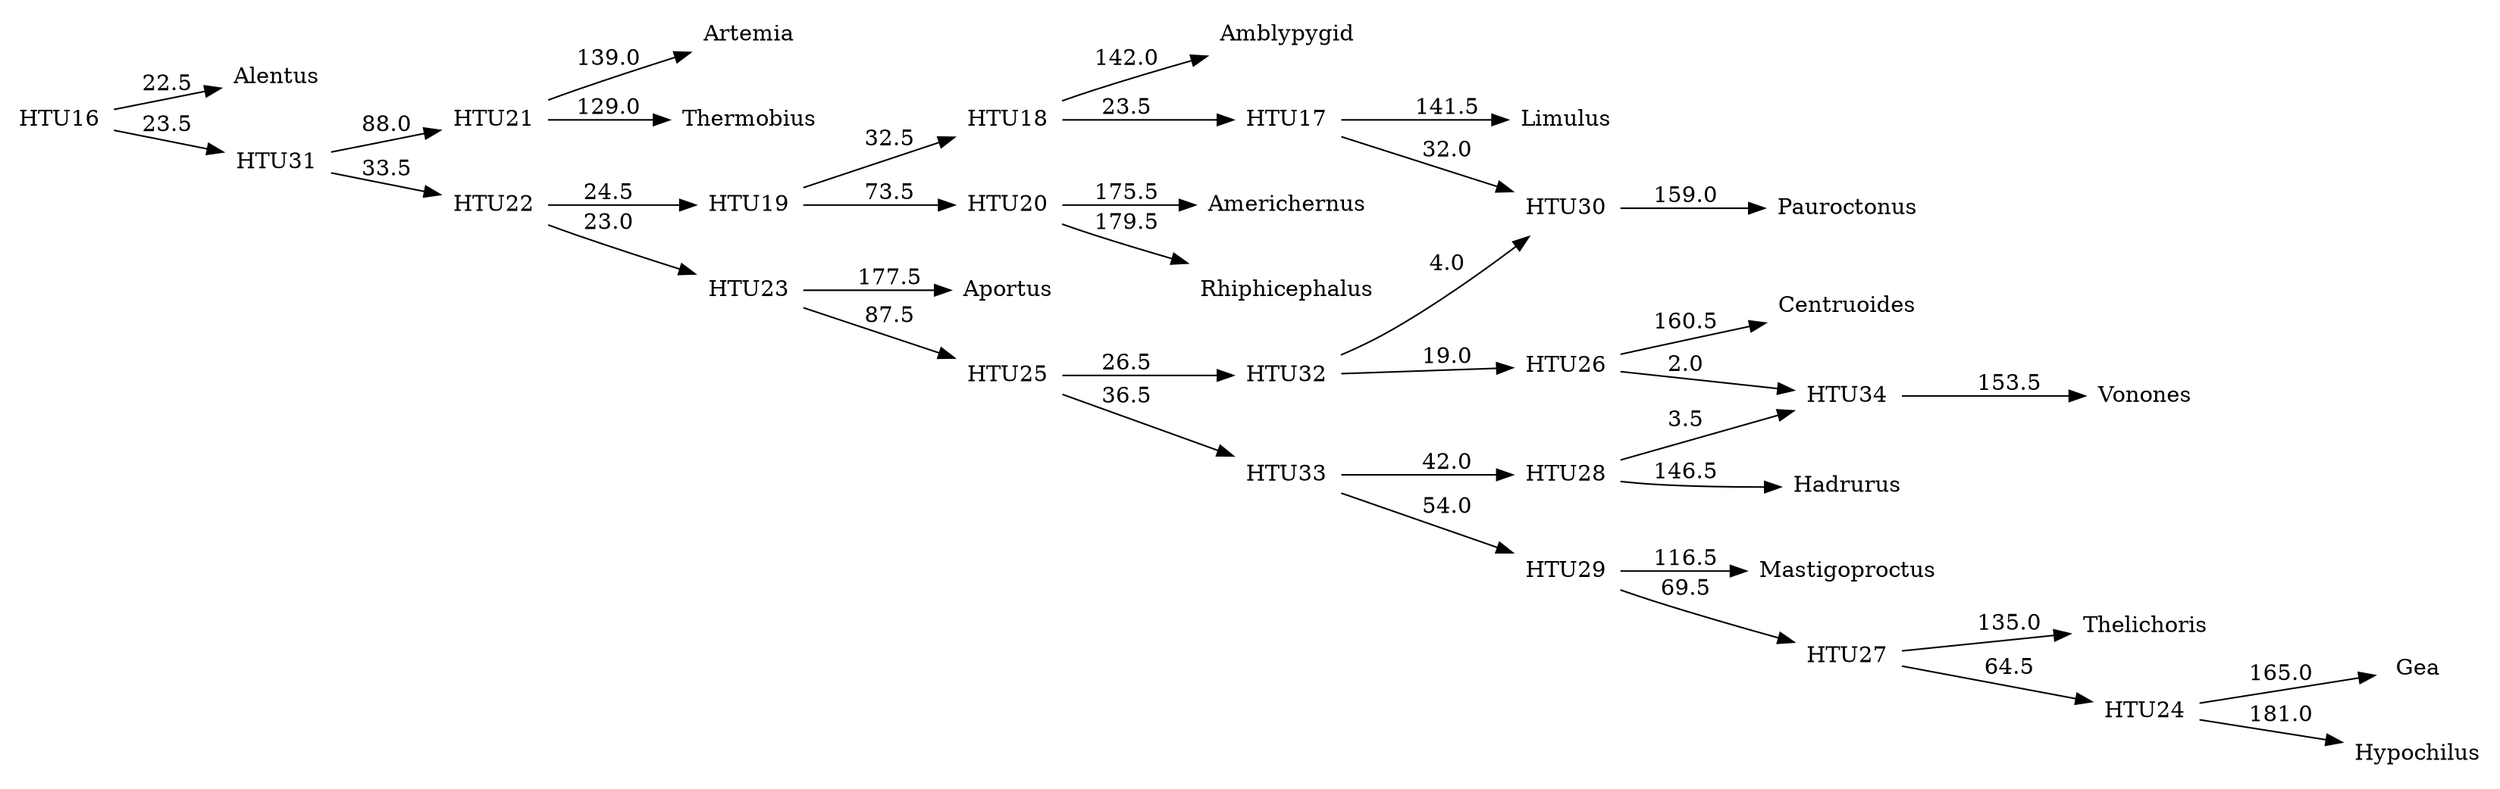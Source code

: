 digraph G {
	rankdir = LR;	node [ shape = none];

    0 [label=Alentus];
    1 [label=Amblypygid];
    2 [label=Americhernus];
    3 [label=Aportus];
    4 [label=Artemia];
    5 [label=Centruoides];
    6 [label=Gea];
    7 [label=Hadrurus];
    8 [label=Hypochilus];
    9 [label=Limulus];
    10 [label=Mastigoproctus];
    11 [label=Pauroctonus];
    12 [label=Rhiphicephalus];
    13 [label=Thelichoris];
    14 [label=Thermobius];
    15 [label=Vonones];
    16 [label=HTU16];
    17 [label=HTU17];
    18 [label=HTU18];
    19 [label=HTU19];
    20 [label=HTU20];
    21 [label=HTU21];
    22 [label=HTU22];
    23 [label=HTU23];
    24 [label=HTU24];
    25 [label=HTU25];
    26 [label=HTU26];
    27 [label=HTU27];
    28 [label=HTU28];
    29 [label=HTU29];
    30 [label=HTU30];
    31 [label=HTU31];
    32 [label=HTU32];
    33 [label=HTU33];
    34 [label=HTU34];
    16 -> 0 [label=22.5];
    16 -> 31 [label=23.5];
    17 -> 9 [label=141.5];
    17 -> 30 [label=32.0];
    18 -> 1 [label=142.0];
    18 -> 17 [label=23.5];
    19 -> 18 [label=32.5];
    19 -> 20 [label=73.5];
    20 -> 2 [label=175.5];
    20 -> 12 [label=179.5];
    21 -> 4 [label=139.0];
    21 -> 14 [label=129.0];
    22 -> 19 [label=24.5];
    22 -> 23 [label=23.0];
    23 -> 3 [label=177.5];
    23 -> 25 [label=87.5];
    24 -> 6 [label=165.0];
    24 -> 8 [label=181.0];
    25 -> 32 [label=26.5];
    25 -> 33 [label=36.5];
    26 -> 5 [label=160.5];
    26 -> 34 [label=2.0];
    27 -> 13 [label=135.0];
    27 -> 24 [label=64.5];
    28 -> 7 [label=146.5];
    28 -> 34 [label=3.5];
    29 -> 10 [label=116.5];
    29 -> 27 [label=69.5];
    30 -> 11 [label=159.0];
    31 -> 21 [label=88.0];
    31 -> 22 [label=33.5];
    32 -> 26 [label=19.0];
    32 -> 30 [label=4.0];
    33 -> 28 [label=42.0];
    33 -> 29 [label=54.0];
    34 -> 15 [label=153.5];
}
//2859.7166666666667
digraph G {
	rankdir = LR;	node [ shape = none];

    0 [label=Alentus];
    1 [label=Amblypygid];
    2 [label=Americhernus];
    3 [label=Aportus];
    4 [label=Artemia];
    5 [label=Centruoides];
    6 [label=Gea];
    7 [label=Hadrurus];
    8 [label=Hypochilus];
    9 [label=Limulus];
    10 [label=Mastigoproctus];
    11 [label=Pauroctonus];
    12 [label=Rhiphicephalus];
    13 [label=Thelichoris];
    14 [label=Thermobius];
    15 [label=Vonones];
    16 [label=HTU16];
    17 [label=HTU17];
    18 [label=HTU18];
    19 [label=HTU19];
    20 [label=HTU20];
    21 [label=HTU21];
    22 [label=HTU22];
    23 [label=HTU23];
    24 [label=HTU24];
    25 [label=HTU25];
    26 [label=HTU26];
    27 [label=HTU27];
    28 [label=HTU28];
    29 [label=HTU29];
    30 [label=HTU30];
    16 -> 0 [label=25.5];
    16 -> 29 [label=27.5];
    17 -> 9 [label=156.0];
    17 -> 11 [label=200.0];
    18 -> 1 [label=144.0];
    18 -> 17 [label=35.0];
    19 -> 18 [label=28.5];
    19 -> 20 [label=65.5];
    20 -> 2 [label=183.0];
    20 -> 12 [label=187.0];
    21 -> 4 [label=155.5];
    21 -> 14 [label=136.5];
    22 -> 19 [label=26.5];
    22 -> 23 [label=26.0];
    23 -> 3 [label=186.0];
    23 -> 25 [label=55.5];
    24 -> 6 [label=165.0];
    24 -> 8 [label=184.0];
    25 -> 5 [label=180.5];
    25 -> 30 [label=46.0];
    26 -> 13 [label=138.0];
    26 -> 24 [label=64.0];
    27 -> 7 [label=164.5];
    27 -> 15 [label=139.0];
    28 -> 10 [label=113.0];
    28 -> 26 [label=69.0];
    29 -> 21 [label=74.5];
    29 -> 22 [label=37.5];
    30 -> 27 [label=53.5];
    30 -> 28 [label=60.0];
}
//2828.0
digraph G {
	rankdir = LR;	node [ shape = none];

    0 [label=Alentus];
    1 [label=Amblypygid];
    2 [label=Americhernus];
    3 [label=Aportus];
    4 [label=Artemia];
    5 [label=Centruoides];
    6 [label=Gea];
    7 [label=Hadrurus];
    8 [label=Hypochilus];
    9 [label=Limulus];
    10 [label=Mastigoproctus];
    11 [label=Pauroctonus];
    12 [label=Rhiphicephalus];
    13 [label=Thelichoris];
    14 [label=Thermobius];
    15 [label=Vonones];
    16 [label=HTU16];
    17 [label=HTU17];
    18 [label=HTU18];
    19 [label=HTU19];
    20 [label=HTU20];
    21 [label=HTU21];
    22 [label=HTU22];
    23 [label=HTU23];
    24 [label=HTU24];
    25 [label=HTU25];
    26 [label=HTU26];
    27 [label=HTU27];
    28 [label=HTU28];
    29 [label=HTU29];
    30 [label=HTU30];
    16 -> 0 [label=25.5];
    16 -> 29 [label=27.5];
    17 -> 9 [label=156.0];
    17 -> 11 [label=200.0];
    18 -> 1 [label=144.0];
    18 -> 17 [label=35.0];
    19 -> 18 [label=28.5];
    19 -> 20 [label=65.5];
    20 -> 2 [label=183.0];
    20 -> 12 [label=187.0];
    21 -> 4 [label=155.5];
    21 -> 14 [label=136.5];
    22 -> 19 [label=26.5];
    22 -> 23 [label=26.0];
    23 -> 3 [label=186.0];
    23 -> 25 [label=55.5];
    24 -> 6 [label=165.0];
    24 -> 8 [label=184.0];
    25 -> 5 [label=180.5];
    25 -> 30 [label=46.0];
    26 -> 13 [label=138.0];
    26 -> 24 [label=64.0];
    27 -> 7 [label=164.5];
    27 -> 15 [label=139.0];
    28 -> 10 [label=113.0];
    28 -> 26 [label=69.0];
    29 -> 21 [label=74.5];
    29 -> 22 [label=37.5];
    30 -> 27 [label=53.5];
    30 -> 28 [label=60.0];
}
//2828.0
digraph G {
	rankdir = LR;	node [ shape = none];

    0 [label=Alentus];
    1 [label=Amblypygid];
    2 [label=Americhernus];
    3 [label=Aportus];
    4 [label=Artemia];
    5 [label=Centruoides];
    6 [label=Gea];
    7 [label=Hadrurus];
    8 [label=Hypochilus];
    9 [label=Limulus];
    10 [label=Mastigoproctus];
    11 [label=Pauroctonus];
    12 [label=Rhiphicephalus];
    13 [label=Thelichoris];
    14 [label=Thermobius];
    15 [label=Vonones];
    16 [label=HTU16];
    17 [label=HTU17];
    18 [label=HTU18];
    19 [label=HTU19];
    20 [label=HTU20];
    21 [label=HTU21];
    22 [label=HTU22];
    23 [label=HTU23];
    24 [label=HTU24];
    25 [label=HTU25];
    26 [label=HTU26];
    27 [label=HTU27];
    28 [label=HTU28];
    29 [label=HTU29];
    30 [label=HTU30];
    16 -> 0 [label=25.5];
    16 -> 29 [label=27.5];
    17 -> 9 [label=156.0];
    17 -> 11 [label=200.0];
    18 -> 1 [label=144.0];
    18 -> 17 [label=35.0];
    19 -> 18 [label=28.5];
    19 -> 20 [label=65.5];
    20 -> 2 [label=183.0];
    20 -> 12 [label=187.0];
    21 -> 4 [label=155.5];
    21 -> 14 [label=136.5];
    22 -> 19 [label=26.5];
    22 -> 23 [label=26.0];
    23 -> 3 [label=186.0];
    23 -> 25 [label=55.5];
    24 -> 6 [label=165.0];
    24 -> 8 [label=184.0];
    25 -> 5 [label=180.5];
    25 -> 30 [label=46.0];
    26 -> 13 [label=138.0];
    26 -> 24 [label=64.0];
    27 -> 7 [label=164.5];
    27 -> 15 [label=139.0];
    28 -> 10 [label=113.0];
    28 -> 26 [label=69.0];
    29 -> 21 [label=74.5];
    29 -> 22 [label=37.5];
    30 -> 27 [label=53.5];
    30 -> 28 [label=60.0];
}
//2828.0
digraph G {
	rankdir = LR;	node [ shape = none];

    0 [label=Alentus];
    1 [label=Amblypygid];
    2 [label=Americhernus];
    3 [label=Aportus];
    4 [label=Artemia];
    5 [label=Centruoides];
    6 [label=Gea];
    7 [label=Hadrurus];
    8 [label=Hypochilus];
    9 [label=Limulus];
    10 [label=Mastigoproctus];
    11 [label=Pauroctonus];
    12 [label=Rhiphicephalus];
    13 [label=Thelichoris];
    14 [label=Thermobius];
    15 [label=Vonones];
    16 [label=HTU16];
    17 [label=HTU17];
    18 [label=HTU18];
    19 [label=HTU19];
    20 [label=HTU20];
    21 [label=HTU21];
    22 [label=HTU22];
    23 [label=HTU23];
    24 [label=HTU24];
    25 [label=HTU25];
    26 [label=HTU26];
    27 [label=HTU27];
    28 [label=HTU28];
    29 [label=HTU29];
    30 [label=HTU30];
    16 -> 0 [label=0.0];
    16 -> 29 [label=24.5];
    17 -> 9 [label=160.5];
    17 -> 11 [label=188.5];
    18 -> 1 [label=137.5];
    18 -> 17 [label=43.5];
    19 -> 18 [label=27.0];
    19 -> 20 [label=71.0];
    20 -> 2 [label=176.5];
    20 -> 12 [label=182.5];
    21 -> 4 [label=138.0];
    21 -> 14 [label=124.0];
    22 -> 19 [label=34.0];
    22 -> 23 [label=27.0];
    23 -> 3 [label=167.5];
    23 -> 25 [label=88.0];
    24 -> 6 [label=160.5];
    24 -> 8 [label=173.5];
    25 -> 26 [label=51.5];
    25 -> 30 [label=51.5];
    26 -> 5 [label=157.5];
    26 -> 15 [label=138.5];
    27 -> 13 [label=127.5];
    27 -> 24 [label=77.5];
    28 -> 10 [label=124.0];
    28 -> 27 [label=66.5];
    29 -> 21 [label=98.0];
    29 -> 22 [label=42.0];
    30 -> 7 [label=144.0];
    30 -> 28 [label=61.5];
}
//2826.0
digraph G {
	rankdir = LR;	node [ shape = none];

    0 [label=Alentus];
    1 [label=Amblypygid];
    2 [label=Americhernus];
    3 [label=Aportus];
    4 [label=Artemia];
    5 [label=Centruoides];
    6 [label=Gea];
    7 [label=Hadrurus];
    8 [label=Hypochilus];
    9 [label=Limulus];
    10 [label=Mastigoproctus];
    11 [label=Pauroctonus];
    12 [label=Rhiphicephalus];
    13 [label=Thelichoris];
    14 [label=Thermobius];
    15 [label=Vonones];
    16 [label=HTU16];
    17 [label=HTU17];
    18 [label=HTU18];
    19 [label=HTU19];
    20 [label=HTU20];
    21 [label=HTU21];
    22 [label=HTU22];
    23 [label=HTU23];
    24 [label=HTU24];
    25 [label=HTU25];
    26 [label=HTU26];
    27 [label=HTU27];
    28 [label=HTU28];
    29 [label=HTU29];
    30 [label=HTU30];
    16 -> 0 [label=0.0];
    16 -> 29 [label=24.5];
    17 -> 9 [label=160.5];
    17 -> 11 [label=188.5];
    18 -> 1 [label=137.5];
    18 -> 17 [label=43.5];
    19 -> 18 [label=27.0];
    19 -> 20 [label=71.0];
    20 -> 2 [label=176.5];
    20 -> 12 [label=182.5];
    21 -> 4 [label=138.0];
    21 -> 14 [label=124.0];
    22 -> 19 [label=34.0];
    22 -> 23 [label=27.0];
    23 -> 3 [label=167.5];
    23 -> 25 [label=88.0];
    24 -> 6 [label=160.5];
    24 -> 8 [label=173.5];
    25 -> 26 [label=51.5];
    25 -> 30 [label=51.5];
    26 -> 5 [label=157.5];
    26 -> 15 [label=138.5];
    27 -> 13 [label=127.5];
    27 -> 24 [label=77.5];
    28 -> 10 [label=124.0];
    28 -> 27 [label=66.5];
    29 -> 21 [label=98.0];
    29 -> 22 [label=42.0];
    30 -> 7 [label=144.0];
    30 -> 28 [label=61.5];
}
//2826.0
digraph G {
	rankdir = LR;	node [ shape = none];

    0 [label=Alentus];
    1 [label=Amblypygid];
    2 [label=Americhernus];
    3 [label=Aportus];
    4 [label=Artemia];
    5 [label=Centruoides];
    6 [label=Gea];
    7 [label=Hadrurus];
    8 [label=Hypochilus];
    9 [label=Limulus];
    10 [label=Mastigoproctus];
    11 [label=Pauroctonus];
    12 [label=Rhiphicephalus];
    13 [label=Thelichoris];
    14 [label=Thermobius];
    15 [label=Vonones];
    16 [label=HTU16];
    17 [label=HTU17];
    18 [label=HTU18];
    19 [label=HTU19];
    20 [label=HTU20];
    21 [label=HTU21];
    22 [label=HTU22];
    23 [label=HTU23];
    24 [label=HTU24];
    25 [label=HTU25];
    26 [label=HTU26];
    27 [label=HTU27];
    28 [label=HTU28];
    29 [label=HTU29];
    30 [label=HTU30];
    16 -> 0 [label=0.0];
    16 -> 28 [label=0.0];
    17 -> 1 [label=181.5];
    17 -> 9 [label=104.0];
    18 -> 17 [label=32.5];
    18 -> 19 [label=94.0];
    19 -> 2 [label=181.5];
    19 -> 12 [label=169.5];
    20 -> 4 [label=143.0];
    20 -> 14 [label=122.0];
    21 -> 18 [label=11.5];
    21 -> 22 [label=29.5];
    22 -> 3 [label=166.5];
    22 -> 24 [label=60.5];
    23 -> 6 [label=184.0];
    23 -> 8 [label=196.0];
    24 -> 29 [label=43.5];
    24 -> 30 [label=55.5];
    25 -> 5 [label=176.0];
    25 -> 15 [label=171.0];
    26 -> 13 [label=156.5];
    26 -> 23 [label=60.0];
    27 -> 10 [label=146.0];
    27 -> 26 [label=63.0];
    28 -> 20 [label=94.5];
    28 -> 21 [label=27.0];
    29 -> 11 [label=176.5];
    29 -> 25 [label=56.0];
    30 -> 7 [label=169.5];
    30 -> 27 [label=55.5];
}
//2820.0
digraph G {
	rankdir = LR;	node [ shape = none];

    0 [label=Alentus];
    1 [label=Amblypygid];
    2 [label=Americhernus];
    3 [label=Aportus];
    4 [label=Artemia];
    5 [label=Centruoides];
    6 [label=Gea];
    7 [label=Hadrurus];
    8 [label=Hypochilus];
    9 [label=Limulus];
    10 [label=Mastigoproctus];
    11 [label=Pauroctonus];
    12 [label=Rhiphicephalus];
    13 [label=Thelichoris];
    14 [label=Thermobius];
    15 [label=Vonones];
    16 [label=HTU16];
    17 [label=HTU17];
    18 [label=HTU18];
    19 [label=HTU19];
    20 [label=HTU20];
    21 [label=HTU21];
    22 [label=HTU22];
    23 [label=HTU23];
    24 [label=HTU24];
    25 [label=HTU25];
    26 [label=HTU26];
    27 [label=HTU27];
    28 [label=HTU28];
    29 [label=HTU29];
    30 [label=HTU30];
    16 -> 0 [label=0.0];
    16 -> 28 [label=0.0];
    17 -> 1 [label=181.5];
    17 -> 9 [label=104.0];
    18 -> 17 [label=32.5];
    18 -> 19 [label=94.0];
    19 -> 2 [label=181.5];
    19 -> 12 [label=169.5];
    20 -> 4 [label=143.0];
    20 -> 14 [label=122.0];
    21 -> 18 [label=11.5];
    21 -> 22 [label=29.5];
    22 -> 3 [label=166.5];
    22 -> 24 [label=60.5];
    23 -> 6 [label=184.0];
    23 -> 8 [label=196.0];
    24 -> 29 [label=43.5];
    24 -> 30 [label=55.5];
    25 -> 5 [label=176.0];
    25 -> 15 [label=171.0];
    26 -> 13 [label=156.5];
    26 -> 23 [label=60.0];
    27 -> 10 [label=146.0];
    27 -> 26 [label=63.0];
    28 -> 20 [label=94.5];
    28 -> 21 [label=27.0];
    29 -> 11 [label=176.5];
    29 -> 25 [label=56.0];
    30 -> 7 [label=169.5];
    30 -> 27 [label=55.5];
}
//2820.0
digraph G {
	rankdir = LR;	node [ shape = none];

    0 [label=Alentus];
    1 [label=Amblypygid];
    2 [label=Americhernus];
    3 [label=Aportus];
    4 [label=Artemia];
    5 [label=Centruoides];
    6 [label=Gea];
    7 [label=Hadrurus];
    8 [label=Hypochilus];
    9 [label=Limulus];
    10 [label=Mastigoproctus];
    11 [label=Pauroctonus];
    12 [label=Rhiphicephalus];
    13 [label=Thelichoris];
    14 [label=Thermobius];
    15 [label=Vonones];
    16 [label=HTU16];
    17 [label=HTU17];
    18 [label=HTU18];
    19 [label=HTU19];
    20 [label=HTU20];
    21 [label=HTU21];
    22 [label=HTU22];
    23 [label=HTU23];
    24 [label=HTU24];
    25 [label=HTU25];
    26 [label=HTU26];
    27 [label=HTU27];
    28 [label=HTU28];
    29 [label=HTU29];
    30 [label=HTU30];
    16 -> 0 [label=22.5];
    16 -> 28 [label=23.5];
    17 -> 1 [label=173.0];
    17 -> 9 [label=117.0];
    18 -> 17 [label=31.0];
    18 -> 19 [label=77.5];
    19 -> 2 [label=185.0];
    19 -> 12 [label=170.0];
    20 -> 4 [label=138.0];
    20 -> 14 [label=124.0];
    21 -> 18 [label=14.5];
    21 -> 22 [label=31.0];
    22 -> 3 [label=176.5];
    22 -> 24 [label=53.5];
    23 -> 6 [label=175.5];
    23 -> 8 [label=194.5];
    24 -> 29 [label=47.5];
    24 -> 30 [label=38.5];
    25 -> 13 [label=156.0];
    25 -> 23 [label=59.5];
    26 -> 7 [label=162.0];
    26 -> 15 [label=157.0];
    27 -> 10 [label=130.5];
    27 -> 25 [label=67.5];
    28 -> 20 [label=91.0];
    28 -> 21 [label=27.0];
    29 -> 5 [label=185.5];
    29 -> 11 [label=182.5];
    30 -> 26 [label=56.5];
    30 -> 27 [label=57.0];
}
//2808.0
digraph G {
	rankdir = LR;	node [ shape = none];

    0 [label=Alentus];
    1 [label=Amblypygid];
    2 [label=Americhernus];
    3 [label=Aportus];
    4 [label=Artemia];
    5 [label=Centruoides];
    6 [label=Gea];
    7 [label=Hadrurus];
    8 [label=Hypochilus];
    9 [label=Limulus];
    10 [label=Mastigoproctus];
    11 [label=Pauroctonus];
    12 [label=Rhiphicephalus];
    13 [label=Thelichoris];
    14 [label=Thermobius];
    15 [label=Vonones];
    16 [label=HTU16];
    17 [label=HTU17];
    18 [label=HTU18];
    19 [label=HTU19];
    20 [label=HTU20];
    21 [label=HTU21];
    22 [label=HTU22];
    23 [label=HTU23];
    24 [label=HTU24];
    25 [label=HTU25];
    26 [label=HTU26];
    27 [label=HTU27];
    28 [label=HTU28];
    29 [label=HTU29];
    30 [label=HTU30];
    16 -> 0 [label=22.5];
    16 -> 28 [label=23.5];
    17 -> 1 [label=173.0];
    17 -> 9 [label=117.0];
    18 -> 17 [label=31.0];
    18 -> 19 [label=77.5];
    19 -> 2 [label=185.0];
    19 -> 12 [label=170.0];
    20 -> 4 [label=138.0];
    20 -> 14 [label=124.0];
    21 -> 18 [label=14.5];
    21 -> 22 [label=31.0];
    22 -> 3 [label=176.5];
    22 -> 24 [label=53.5];
    23 -> 6 [label=175.5];
    23 -> 8 [label=194.5];
    24 -> 29 [label=47.5];
    24 -> 30 [label=38.5];
    25 -> 13 [label=156.0];
    25 -> 23 [label=59.5];
    26 -> 7 [label=162.0];
    26 -> 15 [label=157.0];
    27 -> 10 [label=130.5];
    27 -> 25 [label=67.5];
    28 -> 20 [label=91.0];
    28 -> 21 [label=27.0];
    29 -> 5 [label=185.5];
    29 -> 11 [label=182.5];
    30 -> 26 [label=56.5];
    30 -> 27 [label=57.0];
}
//2808.0
digraph G {
	rankdir = LR;	node [ shape = none];

    0 [label=Alentus];
    1 [label=Amblypygid];
    2 [label=Americhernus];
    3 [label=Aportus];
    4 [label=Artemia];
    5 [label=Centruoides];
    6 [label=Gea];
    7 [label=Hadrurus];
    8 [label=Hypochilus];
    9 [label=Limulus];
    10 [label=Mastigoproctus];
    11 [label=Pauroctonus];
    12 [label=Rhiphicephalus];
    13 [label=Thelichoris];
    14 [label=Thermobius];
    15 [label=Vonones];
    16 [label=HTU16];
    17 [label=HTU17];
    18 [label=HTU18];
    19 [label=HTU19];
    20 [label=HTU20];
    21 [label=HTU21];
    22 [label=HTU22];
    23 [label=HTU23];
    24 [label=HTU24];
    25 [label=HTU25];
    26 [label=HTU26];
    27 [label=HTU27];
    28 [label=HTU28];
    29 [label=HTU29];
    30 [label=HTU30];
    16 -> 0 [label=22.5];
    16 -> 28 [label=23.5];
    17 -> 1 [label=173.0];
    17 -> 9 [label=117.0];
    18 -> 17 [label=31.0];
    18 -> 19 [label=77.5];
    19 -> 2 [label=185.0];
    19 -> 12 [label=170.0];
    20 -> 4 [label=138.0];
    20 -> 14 [label=124.0];
    21 -> 18 [label=14.5];
    21 -> 22 [label=31.0];
    22 -> 3 [label=176.5];
    22 -> 24 [label=53.5];
    23 -> 6 [label=175.5];
    23 -> 8 [label=194.5];
    24 -> 29 [label=47.5];
    24 -> 30 [label=38.5];
    25 -> 13 [label=156.0];
    25 -> 23 [label=59.5];
    26 -> 7 [label=162.0];
    26 -> 15 [label=157.0];
    27 -> 10 [label=130.5];
    27 -> 25 [label=67.5];
    28 -> 20 [label=91.0];
    28 -> 21 [label=27.0];
    29 -> 5 [label=185.5];
    29 -> 11 [label=182.5];
    30 -> 26 [label=56.5];
    30 -> 27 [label=57.0];
}
//2808.0
